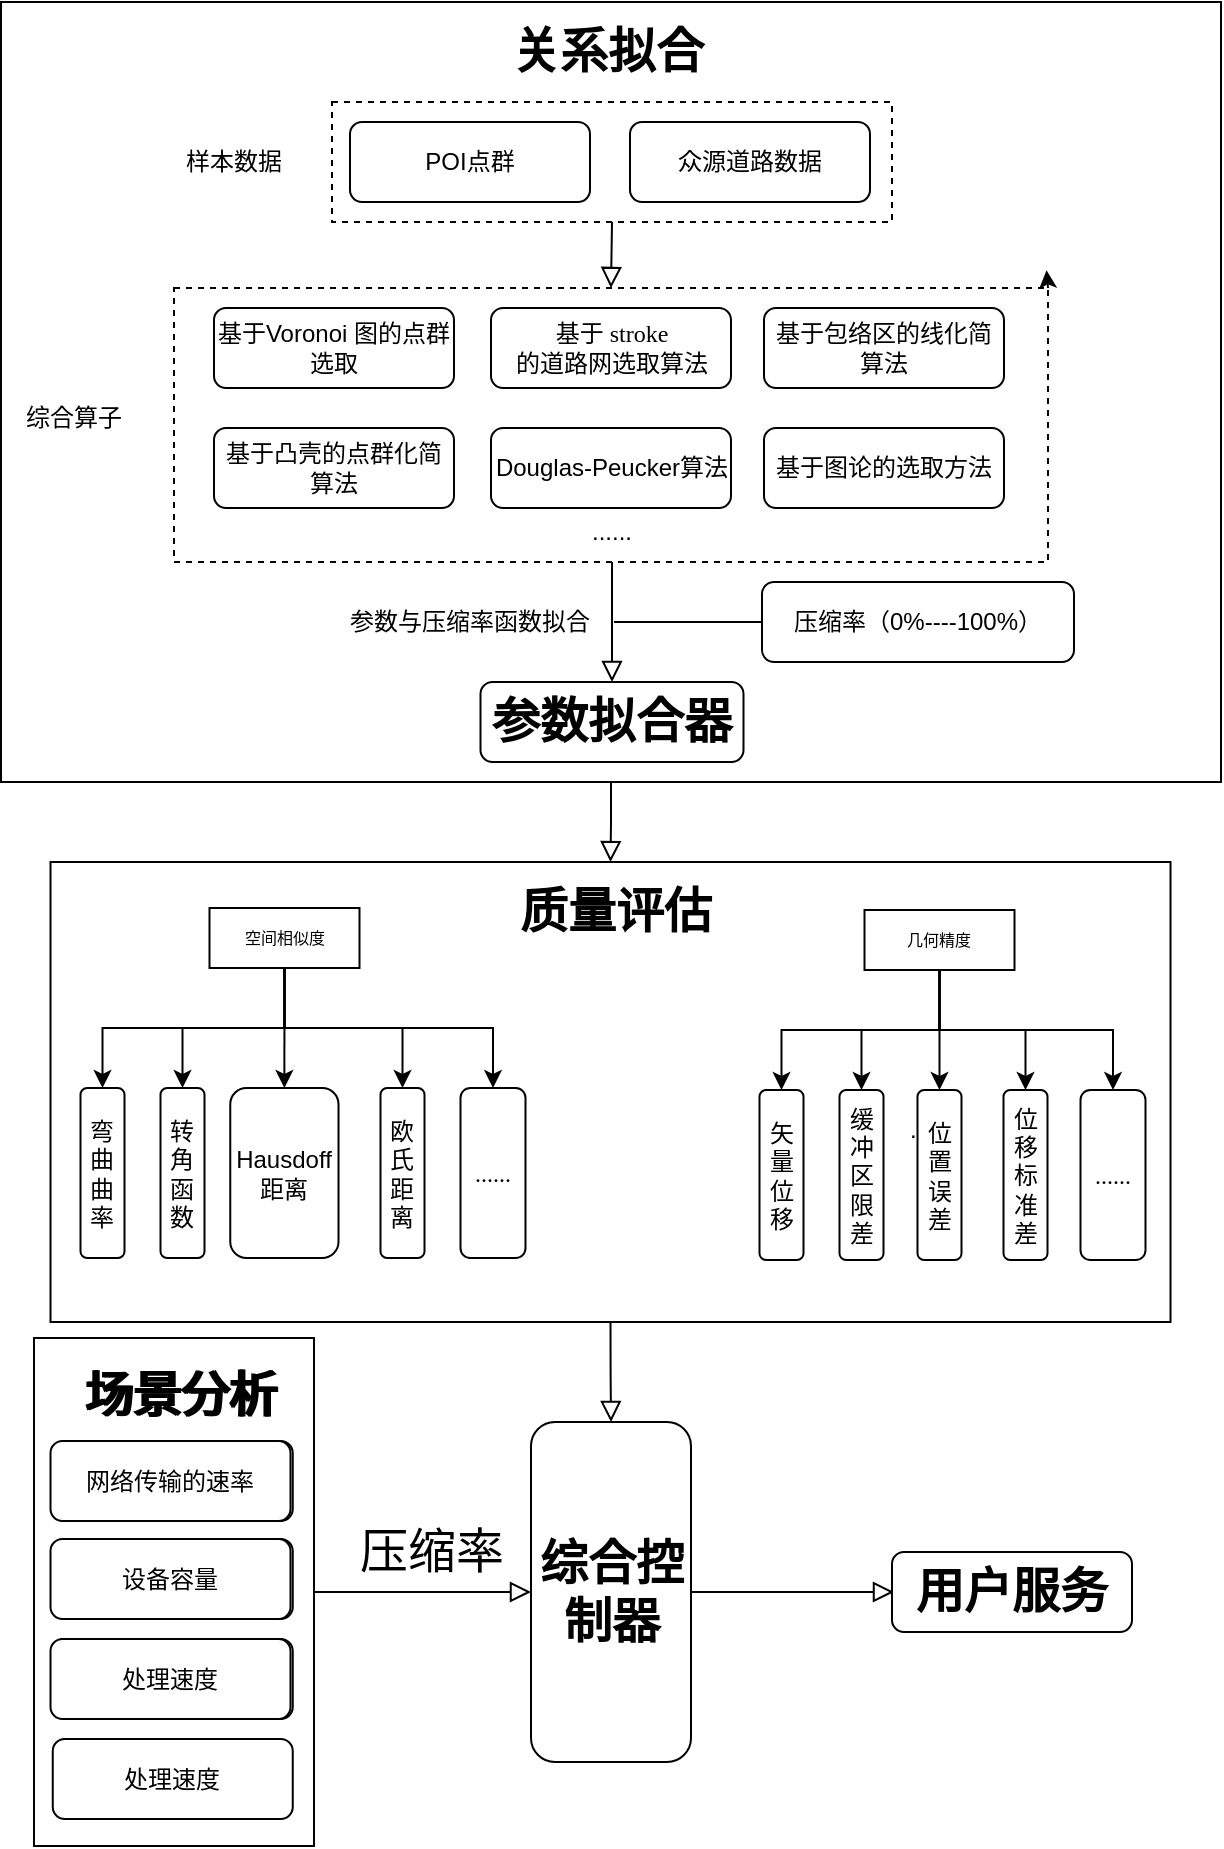 <mxfile version="20.4.1" type="github">
  <diagram id="C5RBs43oDa-KdzZeNtuy" name="Page-1">
    <mxGraphModel dx="881" dy="504" grid="1" gridSize="10" guides="1" tooltips="1" connect="1" arrows="1" fold="1" page="1" pageScale="1" pageWidth="827" pageHeight="1169" math="0" shadow="0">
      <root>
        <mxCell id="WIyWlLk6GJQsqaUBKTNV-0" />
        <mxCell id="WIyWlLk6GJQsqaUBKTNV-1" parent="WIyWlLk6GJQsqaUBKTNV-0" />
        <mxCell id="h_i_gSnvgIfFJRWZz87i-35" value="" style="rounded=0;whiteSpace=wrap;html=1;fontFamily=Times New Roman;fontSize=8;" vertex="1" parent="WIyWlLk6GJQsqaUBKTNV-1">
          <mxGeometry x="98.25" y="440" width="560" height="230" as="geometry" />
        </mxCell>
        <mxCell id="h_i_gSnvgIfFJRWZz87i-37" value="" style="rounded=0;whiteSpace=wrap;html=1;fontFamily=Times New Roman;fontSize=8;" vertex="1" parent="WIyWlLk6GJQsqaUBKTNV-1">
          <mxGeometry x="73.5" y="10" width="610" height="390" as="geometry" />
        </mxCell>
        <mxCell id="h_i_gSnvgIfFJRWZz87i-114" style="edgeStyle=orthogonalEdgeStyle;rounded=0;orthogonalLoop=1;jettySize=auto;html=1;exitX=1;exitY=0;exitDx=0;exitDy=0;entryX=0.857;entryY=0.344;entryDx=0;entryDy=0;entryPerimeter=0;fontFamily=Helvetica;fontSize=24;" edge="1" parent="WIyWlLk6GJQsqaUBKTNV-1" source="h_i_gSnvgIfFJRWZz87i-10" target="h_i_gSnvgIfFJRWZz87i-37">
          <mxGeometry relative="1" as="geometry" />
        </mxCell>
        <mxCell id="h_i_gSnvgIfFJRWZz87i-10" value="" style="rounded=0;whiteSpace=wrap;html=1;fontFamily=Times New Roman;fontSize=8;dashed=1;" vertex="1" parent="WIyWlLk6GJQsqaUBKTNV-1">
          <mxGeometry x="160" y="153" width="437" height="137" as="geometry" />
        </mxCell>
        <mxCell id="h_i_gSnvgIfFJRWZz87i-1" value="" style="rounded=0;whiteSpace=wrap;html=1;fontFamily=Times New Roman;fontSize=8;dashed=1;" vertex="1" parent="WIyWlLk6GJQsqaUBKTNV-1">
          <mxGeometry x="239" y="60" width="280" height="60" as="geometry" />
        </mxCell>
        <mxCell id="WIyWlLk6GJQsqaUBKTNV-3" value="POI点群" style="rounded=1;whiteSpace=wrap;html=1;fontSize=12;glass=0;strokeWidth=1;shadow=0;" parent="WIyWlLk6GJQsqaUBKTNV-1" vertex="1">
          <mxGeometry x="248" y="70" width="120" height="40" as="geometry" />
        </mxCell>
        <mxCell id="WIyWlLk6GJQsqaUBKTNV-9" value="" style="edgeStyle=orthogonalEdgeStyle;rounded=0;html=1;jettySize=auto;orthogonalLoop=1;fontSize=11;endArrow=block;endFill=0;endSize=8;strokeWidth=1;shadow=0;labelBackgroundColor=none;exitX=0.5;exitY=1;exitDx=0;exitDy=0;entryX=0.5;entryY=0;entryDx=0;entryDy=0;" parent="WIyWlLk6GJQsqaUBKTNV-1" target="h_i_gSnvgIfFJRWZz87i-10" edge="1" source="h_i_gSnvgIfFJRWZz87i-1">
          <mxGeometry y="10" relative="1" as="geometry">
            <mxPoint as="offset" />
            <mxPoint x="220" y="370" as="sourcePoint" />
            <mxPoint x="379" y="140" as="targetPoint" />
          </mxGeometry>
        </mxCell>
        <mxCell id="WIyWlLk6GJQsqaUBKTNV-12" value="&lt;font style=&quot;font-size: 24px;&quot;&gt;&lt;b&gt;参数拟合器&lt;/b&gt;&lt;/font&gt;" style="rounded=1;whiteSpace=wrap;html=1;fontSize=12;glass=0;strokeWidth=1;shadow=0;" parent="WIyWlLk6GJQsqaUBKTNV-1" vertex="1">
          <mxGeometry x="313.25" y="350" width="131.5" height="40" as="geometry" />
        </mxCell>
        <mxCell id="limIQbG5P-s_eVY_uHMg-7" value="&lt;p&gt;&lt;br&gt;&lt;/p&gt;" style="rounded=0;html=1;jettySize=auto;orthogonalLoop=1;fontSize=8;endArrow=block;endFill=0;endSize=8;strokeWidth=1;shadow=0;labelBackgroundColor=none;edgeStyle=orthogonalEdgeStyle;fontFamily=Verdana;align=center;exitX=0.5;exitY=1;exitDx=0;exitDy=0;entryX=0.5;entryY=0;entryDx=0;entryDy=0;" parent="WIyWlLk6GJQsqaUBKTNV-1" source="h_i_gSnvgIfFJRWZz87i-15" target="WIyWlLk6GJQsqaUBKTNV-12" edge="1">
          <mxGeometry y="10" relative="1" as="geometry">
            <mxPoint as="offset" />
            <mxPoint x="411" y="359" as="sourcePoint" />
            <mxPoint x="379" y="350" as="targetPoint" />
            <Array as="points" />
          </mxGeometry>
        </mxCell>
        <mxCell id="limIQbG5P-s_eVY_uHMg-9" value="&lt;span style=&quot;font-family: &amp;quot;Times New Roman&amp;quot;; font-size: 24px; font-weight: 700;&quot;&gt;综合控制器&lt;/span&gt;" style="rounded=1;whiteSpace=wrap;html=1;fontSize=12;glass=0;strokeWidth=1;shadow=0;" parent="WIyWlLk6GJQsqaUBKTNV-1" vertex="1">
          <mxGeometry x="338.5" y="720" width="80" height="170" as="geometry" />
        </mxCell>
        <mxCell id="limIQbG5P-s_eVY_uHMg-15" value="基于图论的选取方法" style="rounded=1;whiteSpace=wrap;html=1;fontSize=12;glass=0;strokeWidth=1;shadow=0;" parent="WIyWlLk6GJQsqaUBKTNV-1" vertex="1">
          <mxGeometry x="455" y="223" width="120" height="40" as="geometry" />
        </mxCell>
        <mxCell id="limIQbG5P-s_eVY_uHMg-20" value="空间相似度" style="text;html=1;strokeColor=default;fillColor=none;align=center;verticalAlign=middle;whiteSpace=wrap;rounded=0;fontFamily=Times New Roman;fontSize=8;labelBorderColor=none;" parent="WIyWlLk6GJQsqaUBKTNV-1" vertex="1">
          <mxGeometry x="177.75" y="463" width="75" height="30" as="geometry" />
        </mxCell>
        <mxCell id="h_i_gSnvgIfFJRWZz87i-0" value="众源道路数据" style="rounded=1;whiteSpace=wrap;html=1;fontSize=12;glass=0;strokeWidth=1;shadow=0;" vertex="1" parent="WIyWlLk6GJQsqaUBKTNV-1">
          <mxGeometry x="388" y="70" width="120" height="40" as="geometry" />
        </mxCell>
        <mxCell id="h_i_gSnvgIfFJRWZz87i-2" value="样本数据" style="text;html=1;strokeColor=none;fillColor=none;align=center;verticalAlign=middle;whiteSpace=wrap;rounded=0;" vertex="1" parent="WIyWlLk6GJQsqaUBKTNV-1">
          <mxGeometry x="160" y="75" width="60" height="30" as="geometry" />
        </mxCell>
        <mxCell id="h_i_gSnvgIfFJRWZz87i-4" value="&lt;font style=&quot;font-size: 12px;&quot;&gt;基于Voronoi 图的点群选取&lt;/font&gt;" style="rounded=1;whiteSpace=wrap;html=1;fontSize=12;glass=0;strokeWidth=1;shadow=0;" vertex="1" parent="WIyWlLk6GJQsqaUBKTNV-1">
          <mxGeometry x="180" y="163" width="120" height="40" as="geometry" />
        </mxCell>
        <mxCell id="h_i_gSnvgIfFJRWZz87i-5" value="&lt;font style=&quot;font-size: 12px;&quot;&gt;&lt;span style=&quot;font-family: 等线;&quot;&gt;基于&lt;/span&gt;&lt;span style=&quot;font-family: 微软雅黑;&quot;&gt; &lt;/span&gt;&lt;span style=&quot;font-family: 微软雅黑;&quot;&gt;stroke&lt;br/&gt;&lt;/span&gt;&lt;span style=&quot;font-family: 等线;&quot;&gt;的道路网选取&lt;/span&gt;&lt;span style=&quot;font-family: 等线;&quot;&gt;算法&lt;/span&gt;&lt;/font&gt;" style="rounded=1;whiteSpace=wrap;html=1;fontSize=12;glass=0;strokeWidth=1;shadow=0;" vertex="1" parent="WIyWlLk6GJQsqaUBKTNV-1">
          <mxGeometry x="318.5" y="163" width="120" height="40" as="geometry" />
        </mxCell>
        <mxCell id="h_i_gSnvgIfFJRWZz87i-6" value="&lt;font style=&quot;font-size: 12px;&quot;&gt;Douglas-Peucker算法&lt;/font&gt;" style="rounded=1;whiteSpace=wrap;html=1;fontSize=12;glass=0;strokeWidth=1;shadow=0;" vertex="1" parent="WIyWlLk6GJQsqaUBKTNV-1">
          <mxGeometry x="318.5" y="223" width="120" height="40" as="geometry" />
        </mxCell>
        <mxCell id="h_i_gSnvgIfFJRWZz87i-7" value="基于凸壳的点群化简算法" style="rounded=1;whiteSpace=wrap;html=1;fontSize=12;glass=0;strokeWidth=1;shadow=0;" vertex="1" parent="WIyWlLk6GJQsqaUBKTNV-1">
          <mxGeometry x="180" y="223" width="120" height="40" as="geometry" />
        </mxCell>
        <mxCell id="h_i_gSnvgIfFJRWZz87i-8" value="&lt;font style=&quot;font-size: 12px;&quot;&gt;基于包络区的线化简算法&lt;/font&gt;" style="rounded=1;whiteSpace=wrap;html=1;fontSize=12;glass=0;strokeWidth=1;shadow=0;" vertex="1" parent="WIyWlLk6GJQsqaUBKTNV-1">
          <mxGeometry x="455" y="163" width="120" height="40" as="geometry" />
        </mxCell>
        <mxCell id="h_i_gSnvgIfFJRWZz87i-12" value="综合算子" style="text;html=1;strokeColor=none;fillColor=none;align=center;verticalAlign=middle;whiteSpace=wrap;rounded=0;" vertex="1" parent="WIyWlLk6GJQsqaUBKTNV-1">
          <mxGeometry x="80" y="203" width="60" height="30" as="geometry" />
        </mxCell>
        <mxCell id="h_i_gSnvgIfFJRWZz87i-15" value="......" style="text;html=1;strokeColor=none;fillColor=none;align=center;verticalAlign=middle;whiteSpace=wrap;rounded=0;fontSize=12;" vertex="1" parent="WIyWlLk6GJQsqaUBKTNV-1">
          <mxGeometry x="349" y="260" width="60" height="30" as="geometry" />
        </mxCell>
        <mxCell id="h_i_gSnvgIfFJRWZz87i-16" value="压缩率（0%----100%）" style="rounded=1;whiteSpace=wrap;html=1;fontSize=12;glass=0;strokeWidth=1;shadow=0;" vertex="1" parent="WIyWlLk6GJQsqaUBKTNV-1">
          <mxGeometry x="454" y="300" width="156" height="40" as="geometry" />
        </mxCell>
        <mxCell id="h_i_gSnvgIfFJRWZz87i-18" value="" style="endArrow=none;html=1;rounded=0;fontFamily=Helvetica;fontSize=12;entryX=0;entryY=0.5;entryDx=0;entryDy=0;" edge="1" parent="WIyWlLk6GJQsqaUBKTNV-1" target="h_i_gSnvgIfFJRWZz87i-16">
          <mxGeometry width="50" height="50" relative="1" as="geometry">
            <mxPoint x="380" y="320" as="sourcePoint" />
            <mxPoint x="450" y="320" as="targetPoint" />
          </mxGeometry>
        </mxCell>
        <mxCell id="h_i_gSnvgIfFJRWZz87i-20" value="参数与压缩率函数拟合" style="text;html=1;strokeColor=none;fillColor=none;align=center;verticalAlign=middle;whiteSpace=wrap;rounded=0;fontFamily=Helvetica;fontSize=12;" vertex="1" parent="WIyWlLk6GJQsqaUBKTNV-1">
          <mxGeometry x="243" y="305" width="130" height="30" as="geometry" />
        </mxCell>
        <mxCell id="h_i_gSnvgIfFJRWZz87i-23" value="转角函数" style="rounded=1;whiteSpace=wrap;html=1;fontSize=12;glass=0;strokeWidth=1;shadow=0;horizontal=1;align=center;" vertex="1" parent="WIyWlLk6GJQsqaUBKTNV-1">
          <mxGeometry x="153.25" y="553" width="22" height="85" as="geometry" />
        </mxCell>
        <mxCell id="h_i_gSnvgIfFJRWZz87i-24" value="Hausdoff距离" style="rounded=1;whiteSpace=wrap;html=1;fontSize=12;glass=0;strokeWidth=1;shadow=0;" vertex="1" parent="WIyWlLk6GJQsqaUBKTNV-1">
          <mxGeometry x="188.13" y="553" width="54.12" height="85" as="geometry" />
        </mxCell>
        <mxCell id="h_i_gSnvgIfFJRWZz87i-33" value="......" style="text;html=1;strokeColor=none;fillColor=none;align=center;verticalAlign=middle;whiteSpace=wrap;rounded=0;fontSize=12;" vertex="1" parent="WIyWlLk6GJQsqaUBKTNV-1">
          <mxGeometry x="508" y="558.5" width="60" height="30" as="geometry" />
        </mxCell>
        <mxCell id="h_i_gSnvgIfFJRWZz87i-36" value="&lt;font style=&quot;font-size: 24px;&quot;&gt;质量评估&lt;/font&gt;" style="text;html=1;strokeColor=none;fillColor=none;align=center;verticalAlign=middle;whiteSpace=wrap;rounded=0;dashed=1;fontFamily=Times New Roman;fontSize=8;fontStyle=1" vertex="1" parent="WIyWlLk6GJQsqaUBKTNV-1">
          <mxGeometry x="322.5" y="450" width="116" height="30" as="geometry" />
        </mxCell>
        <mxCell id="h_i_gSnvgIfFJRWZz87i-38" value="&lt;font style=&quot;font-size: 24px;&quot;&gt;关系拟合&lt;/font&gt;" style="text;html=1;strokeColor=none;fillColor=none;align=center;verticalAlign=middle;whiteSpace=wrap;rounded=0;dashed=1;fontFamily=Times New Roman;fontSize=8;fontStyle=1" vertex="1" parent="WIyWlLk6GJQsqaUBKTNV-1">
          <mxGeometry x="318.5" y="20" width="116" height="30" as="geometry" />
        </mxCell>
        <mxCell id="h_i_gSnvgIfFJRWZz87i-52" value="" style="edgeStyle=elbowEdgeStyle;elbow=vertical;endArrow=classic;html=1;rounded=0;fontFamily=Helvetica;fontSize=24;exitX=0.5;exitY=1;exitDx=0;exitDy=0;entryX=0.5;entryY=0;entryDx=0;entryDy=0;" edge="1" parent="WIyWlLk6GJQsqaUBKTNV-1" source="limIQbG5P-s_eVY_uHMg-20" target="h_i_gSnvgIfFJRWZz87i-23">
          <mxGeometry width="50" height="50" relative="1" as="geometry">
            <mxPoint x="314" y="572.5" as="sourcePoint" />
            <mxPoint x="364" y="522.5" as="targetPoint" />
          </mxGeometry>
        </mxCell>
        <mxCell id="h_i_gSnvgIfFJRWZz87i-53" value="" style="endArrow=classic;html=1;rounded=0;fontFamily=Helvetica;fontSize=24;entryX=0.5;entryY=0;entryDx=0;entryDy=0;" edge="1" parent="WIyWlLk6GJQsqaUBKTNV-1" source="limIQbG5P-s_eVY_uHMg-20" target="h_i_gSnvgIfFJRWZz87i-24">
          <mxGeometry width="50" height="50" relative="1" as="geometry">
            <mxPoint x="314" y="572.5" as="sourcePoint" />
            <mxPoint x="364" y="522.5" as="targetPoint" />
          </mxGeometry>
        </mxCell>
        <mxCell id="h_i_gSnvgIfFJRWZz87i-55" value="弯曲曲率" style="rounded=1;whiteSpace=wrap;html=1;fontSize=12;glass=0;strokeWidth=1;shadow=0;horizontal=1;align=center;direction=south;" vertex="1" parent="WIyWlLk6GJQsqaUBKTNV-1">
          <mxGeometry x="113.25" y="553" width="22" height="85" as="geometry" />
        </mxCell>
        <mxCell id="h_i_gSnvgIfFJRWZz87i-56" value="" style="edgeStyle=elbowEdgeStyle;elbow=vertical;endArrow=classic;html=1;rounded=0;fontFamily=Helvetica;fontSize=24;exitX=0.5;exitY=1;exitDx=0;exitDy=0;entryX=0;entryY=0.5;entryDx=0;entryDy=0;" edge="1" parent="WIyWlLk6GJQsqaUBKTNV-1" source="limIQbG5P-s_eVY_uHMg-20" target="h_i_gSnvgIfFJRWZz87i-55">
          <mxGeometry width="50" height="50" relative="1" as="geometry">
            <mxPoint x="248" y="472.5" as="sourcePoint" />
            <mxPoint x="159" y="532.5" as="targetPoint" />
          </mxGeometry>
        </mxCell>
        <mxCell id="h_i_gSnvgIfFJRWZz87i-59" value="&lt;span style=&quot;font-family: 微软雅黑;&quot;&gt;......&lt;/span&gt;" style="rounded=1;whiteSpace=wrap;html=1;fontSize=12;glass=0;strokeWidth=1;shadow=0;" vertex="1" parent="WIyWlLk6GJQsqaUBKTNV-1">
          <mxGeometry x="303.25" y="553" width="32.5" height="85" as="geometry" />
        </mxCell>
        <mxCell id="h_i_gSnvgIfFJRWZz87i-60" value="" style="edgeStyle=elbowEdgeStyle;elbow=vertical;endArrow=classic;html=1;rounded=0;fontFamily=Helvetica;fontSize=24;exitX=0.5;exitY=1;exitDx=0;exitDy=0;entryX=0.5;entryY=0;entryDx=0;entryDy=0;" edge="1" parent="WIyWlLk6GJQsqaUBKTNV-1" source="limIQbG5P-s_eVY_uHMg-20" target="h_i_gSnvgIfFJRWZz87i-59">
          <mxGeometry width="50" height="50" relative="1" as="geometry">
            <mxPoint x="226" y="472.5" as="sourcePoint" />
            <mxPoint x="311" y="532.5" as="targetPoint" />
          </mxGeometry>
        </mxCell>
        <mxCell id="h_i_gSnvgIfFJRWZz87i-63" value="" style="edgeStyle=elbowEdgeStyle;elbow=vertical;endArrow=classic;html=1;rounded=0;fontFamily=Helvetica;fontSize=24;exitX=0.5;exitY=1;exitDx=0;exitDy=0;entryX=0.5;entryY=0;entryDx=0;entryDy=0;" edge="1" parent="WIyWlLk6GJQsqaUBKTNV-1" source="limIQbG5P-s_eVY_uHMg-20" target="h_i_gSnvgIfFJRWZz87i-64">
          <mxGeometry width="50" height="50" relative="1" as="geometry">
            <mxPoint x="226" y="472.5" as="sourcePoint" />
            <mxPoint x="269.5" y="522.5" as="targetPoint" />
          </mxGeometry>
        </mxCell>
        <mxCell id="h_i_gSnvgIfFJRWZz87i-64" value="&lt;span style=&quot;font-family: 微软雅黑;&quot;&gt;欧氏距离&lt;/span&gt;" style="rounded=1;whiteSpace=wrap;html=1;fontSize=12;glass=0;strokeWidth=1;shadow=0;" vertex="1" parent="WIyWlLk6GJQsqaUBKTNV-1">
          <mxGeometry x="263.25" y="553" width="22" height="85" as="geometry" />
        </mxCell>
        <mxCell id="h_i_gSnvgIfFJRWZz87i-68" value="几何精度" style="text;html=1;strokeColor=default;fillColor=none;align=center;verticalAlign=middle;whiteSpace=wrap;rounded=0;fontFamily=Times New Roman;fontSize=8;labelBorderColor=none;" vertex="1" parent="WIyWlLk6GJQsqaUBKTNV-1">
          <mxGeometry x="505.25" y="464" width="75" height="30" as="geometry" />
        </mxCell>
        <mxCell id="h_i_gSnvgIfFJRWZz87i-69" value="缓冲区限差" style="rounded=1;whiteSpace=wrap;html=1;fontSize=12;glass=0;strokeWidth=1;shadow=0;horizontal=1;align=center;" vertex="1" parent="WIyWlLk6GJQsqaUBKTNV-1">
          <mxGeometry x="492.75" y="554" width="22" height="85" as="geometry" />
        </mxCell>
        <mxCell id="h_i_gSnvgIfFJRWZz87i-70" value="位置误差" style="rounded=1;whiteSpace=wrap;html=1;fontSize=12;glass=0;strokeWidth=1;shadow=0;" vertex="1" parent="WIyWlLk6GJQsqaUBKTNV-1">
          <mxGeometry x="531.75" y="554" width="22" height="85" as="geometry" />
        </mxCell>
        <mxCell id="h_i_gSnvgIfFJRWZz87i-71" value="" style="edgeStyle=elbowEdgeStyle;elbow=vertical;endArrow=classic;html=1;rounded=0;fontFamily=Helvetica;fontSize=24;exitX=0.5;exitY=1;exitDx=0;exitDy=0;entryX=0.5;entryY=0;entryDx=0;entryDy=0;" edge="1" parent="WIyWlLk6GJQsqaUBKTNV-1" source="h_i_gSnvgIfFJRWZz87i-68" target="h_i_gSnvgIfFJRWZz87i-69">
          <mxGeometry width="50" height="50" relative="1" as="geometry">
            <mxPoint x="618.5" y="573.5" as="sourcePoint" />
            <mxPoint x="668.5" y="523.5" as="targetPoint" />
          </mxGeometry>
        </mxCell>
        <mxCell id="h_i_gSnvgIfFJRWZz87i-72" value="" style="endArrow=classic;html=1;rounded=0;fontFamily=Helvetica;fontSize=24;entryX=0.5;entryY=0;entryDx=0;entryDy=0;" edge="1" parent="WIyWlLk6GJQsqaUBKTNV-1" source="h_i_gSnvgIfFJRWZz87i-68" target="h_i_gSnvgIfFJRWZz87i-70">
          <mxGeometry width="50" height="50" relative="1" as="geometry">
            <mxPoint x="618.5" y="573.5" as="sourcePoint" />
            <mxPoint x="668.5" y="523.5" as="targetPoint" />
          </mxGeometry>
        </mxCell>
        <mxCell id="h_i_gSnvgIfFJRWZz87i-73" value="矢量位移" style="rounded=1;whiteSpace=wrap;html=1;fontSize=12;glass=0;strokeWidth=1;shadow=0;horizontal=1;align=center;direction=south;" vertex="1" parent="WIyWlLk6GJQsqaUBKTNV-1">
          <mxGeometry x="452.75" y="554" width="22" height="85" as="geometry" />
        </mxCell>
        <mxCell id="h_i_gSnvgIfFJRWZz87i-74" value="" style="edgeStyle=elbowEdgeStyle;elbow=vertical;endArrow=classic;html=1;rounded=0;fontFamily=Helvetica;fontSize=24;exitX=0.5;exitY=1;exitDx=0;exitDy=0;entryX=0;entryY=0.5;entryDx=0;entryDy=0;" edge="1" parent="WIyWlLk6GJQsqaUBKTNV-1" source="h_i_gSnvgIfFJRWZz87i-68" target="h_i_gSnvgIfFJRWZz87i-73">
          <mxGeometry width="50" height="50" relative="1" as="geometry">
            <mxPoint x="552.5" y="473.5" as="sourcePoint" />
            <mxPoint x="463.5" y="533.5" as="targetPoint" />
          </mxGeometry>
        </mxCell>
        <mxCell id="h_i_gSnvgIfFJRWZz87i-75" value="&lt;span style=&quot;font-family: 微软雅黑;&quot;&gt;......&lt;/span&gt;" style="rounded=1;whiteSpace=wrap;html=1;fontSize=12;glass=0;strokeWidth=1;shadow=0;" vertex="1" parent="WIyWlLk6GJQsqaUBKTNV-1">
          <mxGeometry x="613.25" y="554" width="32.5" height="85" as="geometry" />
        </mxCell>
        <mxCell id="h_i_gSnvgIfFJRWZz87i-76" value="" style="edgeStyle=elbowEdgeStyle;elbow=vertical;endArrow=classic;html=1;rounded=0;fontFamily=Helvetica;fontSize=24;exitX=0.5;exitY=1;exitDx=0;exitDy=0;entryX=0.5;entryY=0;entryDx=0;entryDy=0;" edge="1" parent="WIyWlLk6GJQsqaUBKTNV-1" source="h_i_gSnvgIfFJRWZz87i-68" target="h_i_gSnvgIfFJRWZz87i-75">
          <mxGeometry width="50" height="50" relative="1" as="geometry">
            <mxPoint x="530.5" y="473.5" as="sourcePoint" />
            <mxPoint x="615.5" y="533.5" as="targetPoint" />
          </mxGeometry>
        </mxCell>
        <mxCell id="h_i_gSnvgIfFJRWZz87i-77" value="" style="edgeStyle=elbowEdgeStyle;elbow=vertical;endArrow=classic;html=1;rounded=0;fontFamily=Helvetica;fontSize=24;exitX=0.5;exitY=1;exitDx=0;exitDy=0;entryX=0.5;entryY=0;entryDx=0;entryDy=0;" edge="1" parent="WIyWlLk6GJQsqaUBKTNV-1" source="h_i_gSnvgIfFJRWZz87i-68" target="h_i_gSnvgIfFJRWZz87i-78">
          <mxGeometry width="50" height="50" relative="1" as="geometry">
            <mxPoint x="530.5" y="473.5" as="sourcePoint" />
            <mxPoint x="574" y="523.5" as="targetPoint" />
          </mxGeometry>
        </mxCell>
        <mxCell id="h_i_gSnvgIfFJRWZz87i-78" value="&lt;span style=&quot;font-family: 微软雅黑;&quot;&gt;位移标准差&lt;/span&gt;" style="rounded=1;whiteSpace=wrap;html=1;fontSize=12;glass=0;strokeWidth=1;shadow=0;" vertex="1" parent="WIyWlLk6GJQsqaUBKTNV-1">
          <mxGeometry x="574.75" y="554" width="22" height="85" as="geometry" />
        </mxCell>
        <mxCell id="h_i_gSnvgIfFJRWZz87i-80" value="&lt;p&gt;&lt;br&gt;&lt;/p&gt;" style="rounded=0;html=1;jettySize=auto;orthogonalLoop=1;fontSize=8;endArrow=block;endFill=0;endSize=8;strokeWidth=1;shadow=0;labelBackgroundColor=none;edgeStyle=orthogonalEdgeStyle;fontFamily=Verdana;align=center;entryX=0.5;entryY=0;entryDx=0;entryDy=0;exitX=0.5;exitY=1;exitDx=0;exitDy=0;" edge="1" parent="WIyWlLk6GJQsqaUBKTNV-1" source="h_i_gSnvgIfFJRWZz87i-35" target="limIQbG5P-s_eVY_uHMg-9">
          <mxGeometry y="10" relative="1" as="geometry">
            <mxPoint as="offset" />
            <mxPoint x="388.5" y="426.5" as="sourcePoint" />
            <mxPoint x="389" y="470" as="targetPoint" />
            <Array as="points" />
          </mxGeometry>
        </mxCell>
        <mxCell id="h_i_gSnvgIfFJRWZz87i-83" value="" style="rounded=0;whiteSpace=wrap;html=1;fontFamily=Times New Roman;fontSize=8;" vertex="1" parent="WIyWlLk6GJQsqaUBKTNV-1">
          <mxGeometry x="90" y="678" width="140" height="254" as="geometry" />
        </mxCell>
        <mxCell id="h_i_gSnvgIfFJRWZz87i-84" value="&lt;font style=&quot;font-size: 24px;&quot;&gt;场景分析&lt;/font&gt;" style="text;html=1;strokeColor=none;fillColor=none;align=center;verticalAlign=middle;whiteSpace=wrap;rounded=0;dashed=1;fontFamily=Times New Roman;fontSize=8;fontStyle=1" vertex="1" parent="WIyWlLk6GJQsqaUBKTNV-1">
          <mxGeometry x="105.63" y="691.5" width="116" height="30" as="geometry" />
        </mxCell>
        <mxCell id="h_i_gSnvgIfFJRWZz87i-102" value="网络传输的速率" style="rounded=1;whiteSpace=wrap;html=1;fontSize=12;glass=0;strokeWidth=1;shadow=0;" vertex="1" parent="WIyWlLk6GJQsqaUBKTNV-1">
          <mxGeometry x="99.38" y="729.5" width="120" height="40" as="geometry" />
        </mxCell>
        <mxCell id="h_i_gSnvgIfFJRWZz87i-103" value="设备容量" style="rounded=1;whiteSpace=wrap;html=1;fontSize=12;glass=0;strokeWidth=1;shadow=0;" vertex="1" parent="WIyWlLk6GJQsqaUBKTNV-1">
          <mxGeometry x="99.38" y="778.5" width="120" height="40" as="geometry" />
        </mxCell>
        <mxCell id="h_i_gSnvgIfFJRWZz87i-104" value="处理速度" style="rounded=1;whiteSpace=wrap;html=1;fontSize=12;glass=0;strokeWidth=1;shadow=0;" vertex="1" parent="WIyWlLk6GJQsqaUBKTNV-1">
          <mxGeometry x="99.38" y="828.5" width="120" height="40" as="geometry" />
        </mxCell>
        <mxCell id="h_i_gSnvgIfFJRWZz87i-105" value="处理速度" style="rounded=1;whiteSpace=wrap;html=1;fontSize=12;glass=0;strokeWidth=1;shadow=0;" vertex="1" parent="WIyWlLk6GJQsqaUBKTNV-1">
          <mxGeometry x="99.38" y="878.5" width="120" height="40" as="geometry" />
        </mxCell>
        <mxCell id="h_i_gSnvgIfFJRWZz87i-106" value="&lt;p&gt;&lt;br&gt;&lt;/p&gt;" style="rounded=0;html=1;jettySize=auto;orthogonalLoop=1;fontSize=8;endArrow=block;endFill=0;endSize=8;strokeWidth=1;shadow=0;labelBackgroundColor=none;edgeStyle=orthogonalEdgeStyle;fontFamily=Verdana;align=center;entryX=0;entryY=0.5;entryDx=0;entryDy=0;exitX=1;exitY=0.5;exitDx=0;exitDy=0;" edge="1" parent="WIyWlLk6GJQsqaUBKTNV-1" source="h_i_gSnvgIfFJRWZz87i-83" target="limIQbG5P-s_eVY_uHMg-9">
          <mxGeometry y="10" relative="1" as="geometry">
            <mxPoint as="offset" />
            <mxPoint x="390.5" y="639" as="sourcePoint" />
            <mxPoint x="390.5" y="730" as="targetPoint" />
            <Array as="points" />
          </mxGeometry>
        </mxCell>
        <mxCell id="h_i_gSnvgIfFJRWZz87i-107" value="压缩率" style="text;html=1;strokeColor=none;fillColor=none;align=center;verticalAlign=middle;whiteSpace=wrap;rounded=0;labelBorderColor=none;fontFamily=Helvetica;fontSize=24;" vertex="1" parent="WIyWlLk6GJQsqaUBKTNV-1">
          <mxGeometry x="251.75" y="769.5" width="74.25" height="30" as="geometry" />
        </mxCell>
        <mxCell id="h_i_gSnvgIfFJRWZz87i-108" value="&lt;p&gt;&lt;br&gt;&lt;/p&gt;" style="rounded=0;html=1;jettySize=auto;orthogonalLoop=1;fontSize=8;endArrow=block;endFill=0;endSize=8;strokeWidth=1;shadow=0;labelBackgroundColor=none;edgeStyle=orthogonalEdgeStyle;fontFamily=Verdana;align=center;" edge="1" parent="WIyWlLk6GJQsqaUBKTNV-1" source="limIQbG5P-s_eVY_uHMg-9">
          <mxGeometry y="10" relative="1" as="geometry">
            <mxPoint as="offset" />
            <mxPoint x="537.13" y="848.07" as="sourcePoint" />
            <mxPoint x="520" y="805" as="targetPoint" />
            <Array as="points" />
          </mxGeometry>
        </mxCell>
        <mxCell id="h_i_gSnvgIfFJRWZz87i-109" value="&lt;font style=&quot;font-size: 24px;&quot;&gt;场景分析&lt;/font&gt;" style="text;html=1;strokeColor=none;fillColor=none;align=center;verticalAlign=middle;whiteSpace=wrap;rounded=0;dashed=1;fontFamily=Times New Roman;fontSize=8;fontStyle=1" vertex="1" parent="WIyWlLk6GJQsqaUBKTNV-1">
          <mxGeometry x="104.5" y="691.5" width="116" height="30" as="geometry" />
        </mxCell>
        <mxCell id="h_i_gSnvgIfFJRWZz87i-110" value="网络传输的速率" style="rounded=1;whiteSpace=wrap;html=1;fontSize=12;glass=0;strokeWidth=1;shadow=0;" vertex="1" parent="WIyWlLk6GJQsqaUBKTNV-1">
          <mxGeometry x="98.25" y="729.5" width="120" height="40" as="geometry" />
        </mxCell>
        <mxCell id="h_i_gSnvgIfFJRWZz87i-111" value="设备容量" style="rounded=1;whiteSpace=wrap;html=1;fontSize=12;glass=0;strokeWidth=1;shadow=0;" vertex="1" parent="WIyWlLk6GJQsqaUBKTNV-1">
          <mxGeometry x="98.25" y="778.5" width="120" height="40" as="geometry" />
        </mxCell>
        <mxCell id="h_i_gSnvgIfFJRWZz87i-112" value="处理速度" style="rounded=1;whiteSpace=wrap;html=1;fontSize=12;glass=0;strokeWidth=1;shadow=0;" vertex="1" parent="WIyWlLk6GJQsqaUBKTNV-1">
          <mxGeometry x="98.25" y="828.5" width="120" height="40" as="geometry" />
        </mxCell>
        <mxCell id="h_i_gSnvgIfFJRWZz87i-113" value="&lt;font style=&quot;font-size: 24px;&quot;&gt;&lt;b&gt;用户服务&lt;/b&gt;&lt;/font&gt;" style="rounded=1;whiteSpace=wrap;html=1;fontSize=12;glass=0;strokeWidth=1;shadow=0;" vertex="1" parent="WIyWlLk6GJQsqaUBKTNV-1">
          <mxGeometry x="519" y="785" width="120" height="40" as="geometry" />
        </mxCell>
        <mxCell id="h_i_gSnvgIfFJRWZz87i-115" value="&lt;p&gt;&lt;br&gt;&lt;/p&gt;" style="rounded=0;html=1;jettySize=auto;orthogonalLoop=1;fontSize=8;endArrow=block;endFill=0;endSize=8;strokeWidth=1;shadow=0;labelBackgroundColor=none;edgeStyle=orthogonalEdgeStyle;fontFamily=Verdana;align=center;exitX=0.5;exitY=1;exitDx=0;exitDy=0;entryX=0.5;entryY=0;entryDx=0;entryDy=0;" edge="1" parent="WIyWlLk6GJQsqaUBKTNV-1" source="h_i_gSnvgIfFJRWZz87i-37" target="h_i_gSnvgIfFJRWZz87i-35">
          <mxGeometry y="10" relative="1" as="geometry">
            <mxPoint as="offset" />
            <mxPoint x="389" y="300" as="sourcePoint" />
            <mxPoint x="389.0" y="360" as="targetPoint" />
            <Array as="points" />
          </mxGeometry>
        </mxCell>
      </root>
    </mxGraphModel>
  </diagram>
</mxfile>
